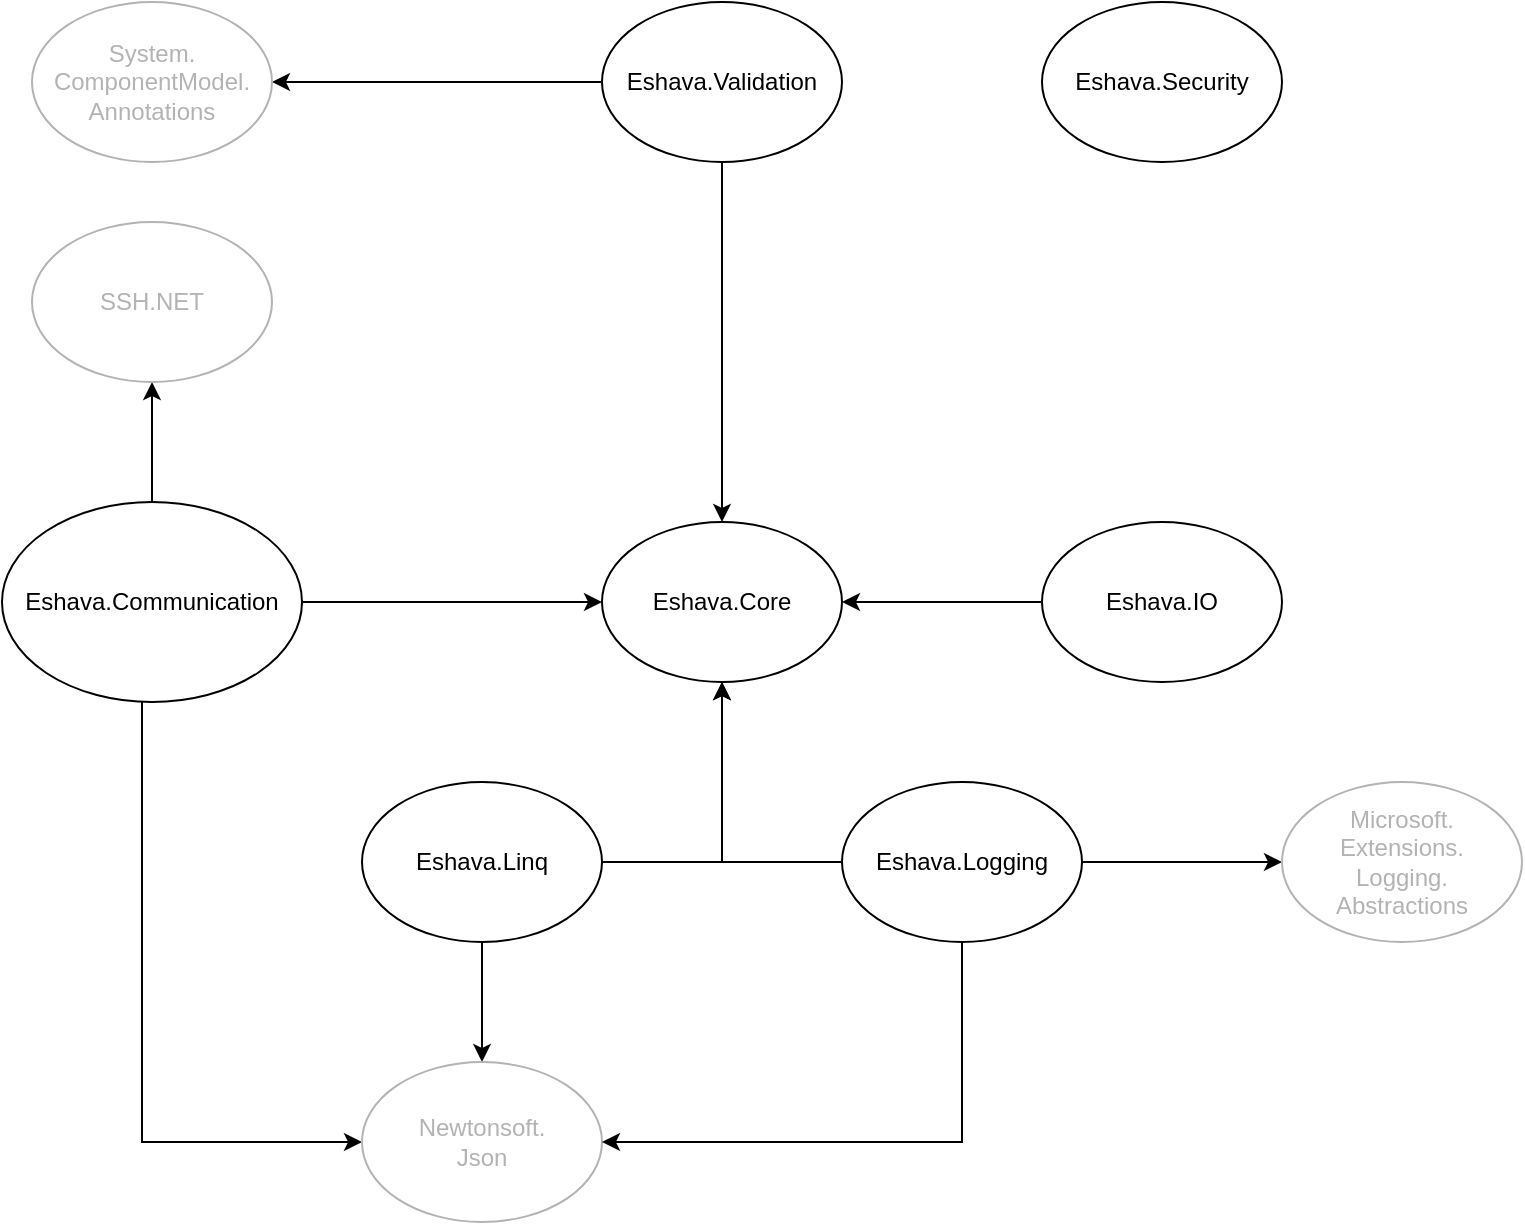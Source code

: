 <mxfile version="12.1.3" type="device" pages="1"><diagram name="Page-1" id="42789a77-a242-8287-6e28-9cd8cfd52e62"><mxGraphModel dx="1408" dy="777" grid="1" gridSize="10" guides="1" tooltips="1" connect="1" arrows="1" fold="1" page="1" pageScale="1" pageWidth="1100" pageHeight="850" background="#ffffff" math="0" shadow="0"><root><mxCell id="0"/><mxCell id="1" parent="0"/><mxCell id="mHsAw5GI1gbgPr78hNav-1" value="Eshava.Core" style="ellipse;whiteSpace=wrap;html=1;" parent="1" vertex="1"><mxGeometry x="470" y="330" width="120" height="80" as="geometry"/></mxCell><mxCell id="mHsAw5GI1gbgPr78hNav-22" style="edgeStyle=orthogonalEdgeStyle;rounded=0;orthogonalLoop=1;jettySize=auto;html=1;" parent="1" source="mHsAw5GI1gbgPr78hNav-2" target="mHsAw5GI1gbgPr78hNav-9" edge="1"><mxGeometry relative="1" as="geometry"/></mxCell><mxCell id="OhyDrf5P0z6W9ovQM7j2-5" style="edgeStyle=orthogonalEdgeStyle;rounded=0;orthogonalLoop=1;jettySize=auto;html=1;fontColor=#B3B3B3;" edge="1" parent="1" source="mHsAw5GI1gbgPr78hNav-2" target="mHsAw5GI1gbgPr78hNav-10"><mxGeometry relative="1" as="geometry"><Array as="points"><mxPoint x="240" y="640"/></Array></mxGeometry></mxCell><mxCell id="mHsAw5GI1gbgPr78hNav-2" value="Eshava.Communication" style="ellipse;whiteSpace=wrap;html=1;" parent="1" vertex="1"><mxGeometry x="170" y="320" width="150" height="100" as="geometry"/></mxCell><mxCell id="mHsAw5GI1gbgPr78hNav-13" style="edgeStyle=orthogonalEdgeStyle;rounded=0;orthogonalLoop=1;jettySize=auto;html=1;" parent="1" source="mHsAw5GI1gbgPr78hNav-3" target="mHsAw5GI1gbgPr78hNav-1" edge="1"><mxGeometry relative="1" as="geometry"/></mxCell><mxCell id="mHsAw5GI1gbgPr78hNav-3" value="Eshava.IO" style="ellipse;whiteSpace=wrap;html=1;" parent="1" vertex="1"><mxGeometry x="690" y="330" width="120" height="80" as="geometry"/></mxCell><mxCell id="mHsAw5GI1gbgPr78hNav-14" style="edgeStyle=orthogonalEdgeStyle;rounded=0;orthogonalLoop=1;jettySize=auto;html=1;exitX=1;exitY=0.5;exitDx=0;exitDy=0;" parent="1" source="mHsAw5GI1gbgPr78hNav-4" target="mHsAw5GI1gbgPr78hNav-1" edge="1"><mxGeometry relative="1" as="geometry"/></mxCell><mxCell id="mHsAw5GI1gbgPr78hNav-15" style="edgeStyle=orthogonalEdgeStyle;rounded=0;orthogonalLoop=1;jettySize=auto;html=1;" parent="1" source="mHsAw5GI1gbgPr78hNav-4" target="mHsAw5GI1gbgPr78hNav-10" edge="1"><mxGeometry relative="1" as="geometry"/></mxCell><mxCell id="mHsAw5GI1gbgPr78hNav-4" value="Eshava.Linq" style="ellipse;whiteSpace=wrap;html=1;" parent="1" vertex="1"><mxGeometry x="350" y="460" width="120" height="80" as="geometry"/></mxCell><mxCell id="mHsAw5GI1gbgPr78hNav-5" value="Eshava.Security" style="ellipse;whiteSpace=wrap;html=1;" parent="1" vertex="1"><mxGeometry x="690" y="70" width="120" height="80" as="geometry"/></mxCell><mxCell id="mHsAw5GI1gbgPr78hNav-17" style="edgeStyle=orthogonalEdgeStyle;rounded=0;orthogonalLoop=1;jettySize=auto;html=1;" parent="1" source="mHsAw5GI1gbgPr78hNav-6" target="mHsAw5GI1gbgPr78hNav-18" edge="1"><mxGeometry relative="1" as="geometry"><mxPoint x="950" y="540" as="targetPoint"/></mxGeometry></mxCell><mxCell id="mHsAw5GI1gbgPr78hNav-21" style="edgeStyle=orthogonalEdgeStyle;rounded=0;orthogonalLoop=1;jettySize=auto;html=1;" parent="1" source="mHsAw5GI1gbgPr78hNav-6" target="mHsAw5GI1gbgPr78hNav-1" edge="1"><mxGeometry relative="1" as="geometry"/></mxCell><mxCell id="mHsAw5GI1gbgPr78hNav-6" value="Eshava.Validation" style="ellipse;whiteSpace=wrap;html=1;" parent="1" vertex="1"><mxGeometry x="470" y="70" width="120" height="80" as="geometry"/></mxCell><mxCell id="mHsAw5GI1gbgPr78hNav-8" value="" style="endArrow=classic;html=1;exitX=1;exitY=0.5;exitDx=0;exitDy=0;entryX=0;entryY=0.5;entryDx=0;entryDy=0;" parent="1" source="mHsAw5GI1gbgPr78hNav-2" target="mHsAw5GI1gbgPr78hNav-1" edge="1"><mxGeometry width="50" height="50" relative="1" as="geometry"><mxPoint x="120" y="1020" as="sourcePoint"/><mxPoint x="170" y="970" as="targetPoint"/></mxGeometry></mxCell><mxCell id="mHsAw5GI1gbgPr78hNav-9" value="SSH.NET" style="ellipse;whiteSpace=wrap;html=1;strokeColor=#B3B3B3;fontColor=#B3B3B3;" parent="1" vertex="1"><mxGeometry x="185" y="180" width="120" height="80" as="geometry"/></mxCell><mxCell id="mHsAw5GI1gbgPr78hNav-10" value="&lt;div&gt;Newtonsoft.&lt;/div&gt;&lt;div&gt;Json&lt;/div&gt;" style="ellipse;whiteSpace=wrap;html=1;strokeColor=#B3B3B3;fontColor=#B3B3B3;" parent="1" vertex="1"><mxGeometry x="350" y="600" width="120" height="80" as="geometry"/></mxCell><mxCell id="mHsAw5GI1gbgPr78hNav-18" value="&lt;div&gt;System.&lt;/div&gt;&lt;div&gt;ComponentModel.&lt;/div&gt;&lt;div&gt;Annotations&lt;/div&gt;" style="ellipse;whiteSpace=wrap;html=1;strokeColor=#B3B3B3;fontColor=#B3B3B3;" parent="1" vertex="1"><mxGeometry x="185" y="70" width="120" height="80" as="geometry"/></mxCell><mxCell id="OhyDrf5P0z6W9ovQM7j2-3" style="edgeStyle=orthogonalEdgeStyle;rounded=0;orthogonalLoop=1;jettySize=auto;html=1;fontColor=#B3B3B3;" edge="1" parent="1" source="OhyDrf5P0z6W9ovQM7j2-2" target="mHsAw5GI1gbgPr78hNav-1"><mxGeometry relative="1" as="geometry"><Array as="points"><mxPoint x="530" y="500"/></Array></mxGeometry></mxCell><mxCell id="OhyDrf5P0z6W9ovQM7j2-4" style="edgeStyle=orthogonalEdgeStyle;rounded=0;orthogonalLoop=1;jettySize=auto;html=1;fontColor=#B3B3B3;" edge="1" parent="1" source="OhyDrf5P0z6W9ovQM7j2-2" target="mHsAw5GI1gbgPr78hNav-10"><mxGeometry relative="1" as="geometry"><Array as="points"><mxPoint x="650" y="640"/></Array></mxGeometry></mxCell><mxCell id="OhyDrf5P0z6W9ovQM7j2-7" style="edgeStyle=orthogonalEdgeStyle;rounded=0;orthogonalLoop=1;jettySize=auto;html=1;fontColor=#B3B3B3;" edge="1" parent="1" source="OhyDrf5P0z6W9ovQM7j2-2" target="OhyDrf5P0z6W9ovQM7j2-6"><mxGeometry relative="1" as="geometry"/></mxCell><mxCell id="OhyDrf5P0z6W9ovQM7j2-2" value="Eshava.Logging" style="ellipse;whiteSpace=wrap;html=1;" vertex="1" parent="1"><mxGeometry x="590" y="460" width="120" height="80" as="geometry"/></mxCell><mxCell id="OhyDrf5P0z6W9ovQM7j2-6" value="&lt;div&gt;Microsoft.&lt;/div&gt;&lt;div&gt;Extensions.&lt;/div&gt;&lt;div&gt;Logging.&lt;/div&gt;&lt;div&gt;Abstractions&lt;/div&gt;" style="ellipse;whiteSpace=wrap;html=1;strokeColor=#B3B3B3;fontColor=#B3B3B3;" vertex="1" parent="1"><mxGeometry x="810" y="460" width="120" height="80" as="geometry"/></mxCell></root></mxGraphModel></diagram></mxfile>